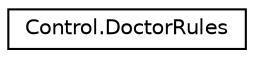digraph "Graphical Class Hierarchy"
{
 // LATEX_PDF_SIZE
  edge [fontname="Helvetica",fontsize="10",labelfontname="Helvetica",labelfontsize="10"];
  node [fontname="Helvetica",fontsize="10",shape=record];
  rankdir="LR";
  Node0 [label="Control.DoctorRules",height=0.2,width=0.4,color="black", fillcolor="white", style="filled",URL="$class_control_1_1_doctor_rules.html",tooltip="Class that that dictates how the user accesses the data of nurses"];
}
